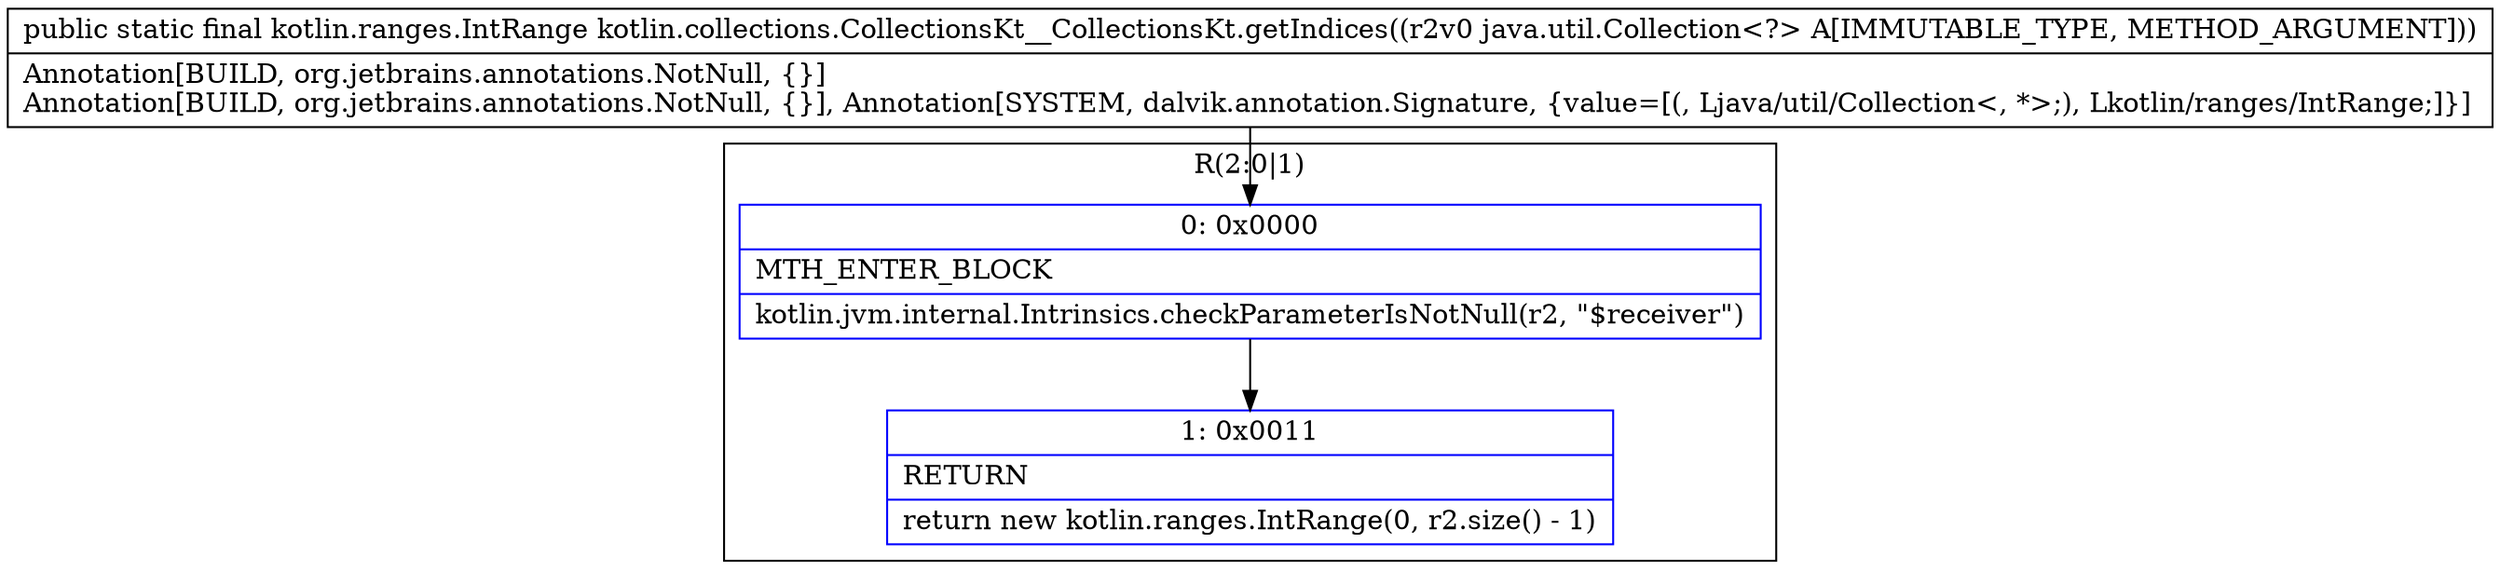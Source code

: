 digraph "CFG forkotlin.collections.CollectionsKt__CollectionsKt.getIndices(Ljava\/util\/Collection;)Lkotlin\/ranges\/IntRange;" {
subgraph cluster_Region_263104189 {
label = "R(2:0|1)";
node [shape=record,color=blue];
Node_0 [shape=record,label="{0\:\ 0x0000|MTH_ENTER_BLOCK\l|kotlin.jvm.internal.Intrinsics.checkParameterIsNotNull(r2, \"$receiver\")\l}"];
Node_1 [shape=record,label="{1\:\ 0x0011|RETURN\l|return new kotlin.ranges.IntRange(0, r2.size() \- 1)\l}"];
}
MethodNode[shape=record,label="{public static final kotlin.ranges.IntRange kotlin.collections.CollectionsKt__CollectionsKt.getIndices((r2v0 java.util.Collection\<?\> A[IMMUTABLE_TYPE, METHOD_ARGUMENT]))  | Annotation[BUILD, org.jetbrains.annotations.NotNull, \{\}]\lAnnotation[BUILD, org.jetbrains.annotations.NotNull, \{\}], Annotation[SYSTEM, dalvik.annotation.Signature, \{value=[(, Ljava\/util\/Collection\<, *\>;), Lkotlin\/ranges\/IntRange;]\}]\l}"];
MethodNode -> Node_0;
Node_0 -> Node_1;
}

